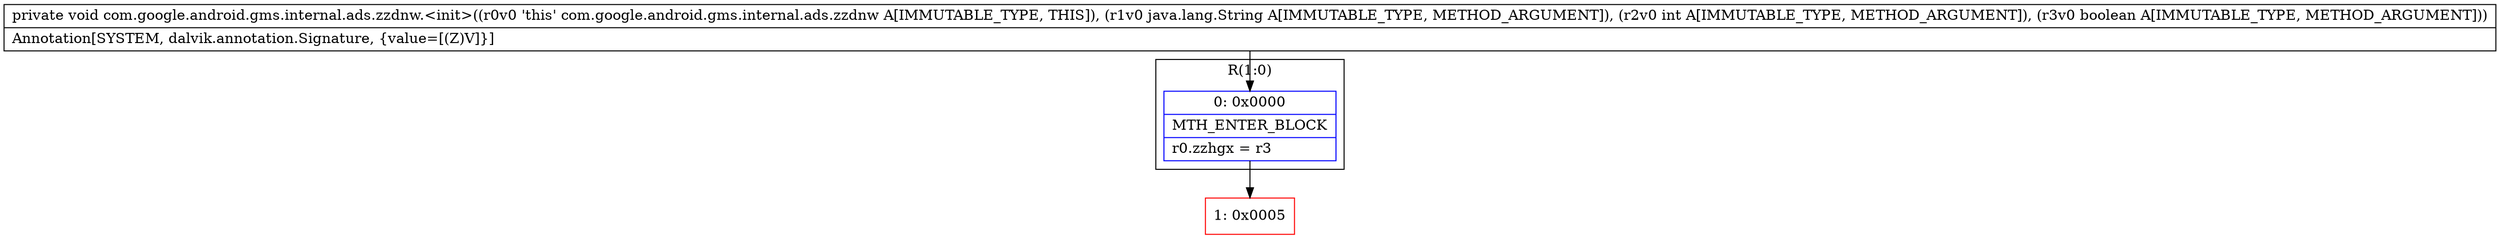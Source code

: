 digraph "CFG forcom.google.android.gms.internal.ads.zzdnw.\<init\>(Ljava\/lang\/String;IZ)V" {
subgraph cluster_Region_458474357 {
label = "R(1:0)";
node [shape=record,color=blue];
Node_0 [shape=record,label="{0\:\ 0x0000|MTH_ENTER_BLOCK\l|r0.zzhgx = r3\l}"];
}
Node_1 [shape=record,color=red,label="{1\:\ 0x0005}"];
MethodNode[shape=record,label="{private void com.google.android.gms.internal.ads.zzdnw.\<init\>((r0v0 'this' com.google.android.gms.internal.ads.zzdnw A[IMMUTABLE_TYPE, THIS]), (r1v0 java.lang.String A[IMMUTABLE_TYPE, METHOD_ARGUMENT]), (r2v0 int A[IMMUTABLE_TYPE, METHOD_ARGUMENT]), (r3v0 boolean A[IMMUTABLE_TYPE, METHOD_ARGUMENT]))  | Annotation[SYSTEM, dalvik.annotation.Signature, \{value=[(Z)V]\}]\l}"];
MethodNode -> Node_0;
Node_0 -> Node_1;
}

